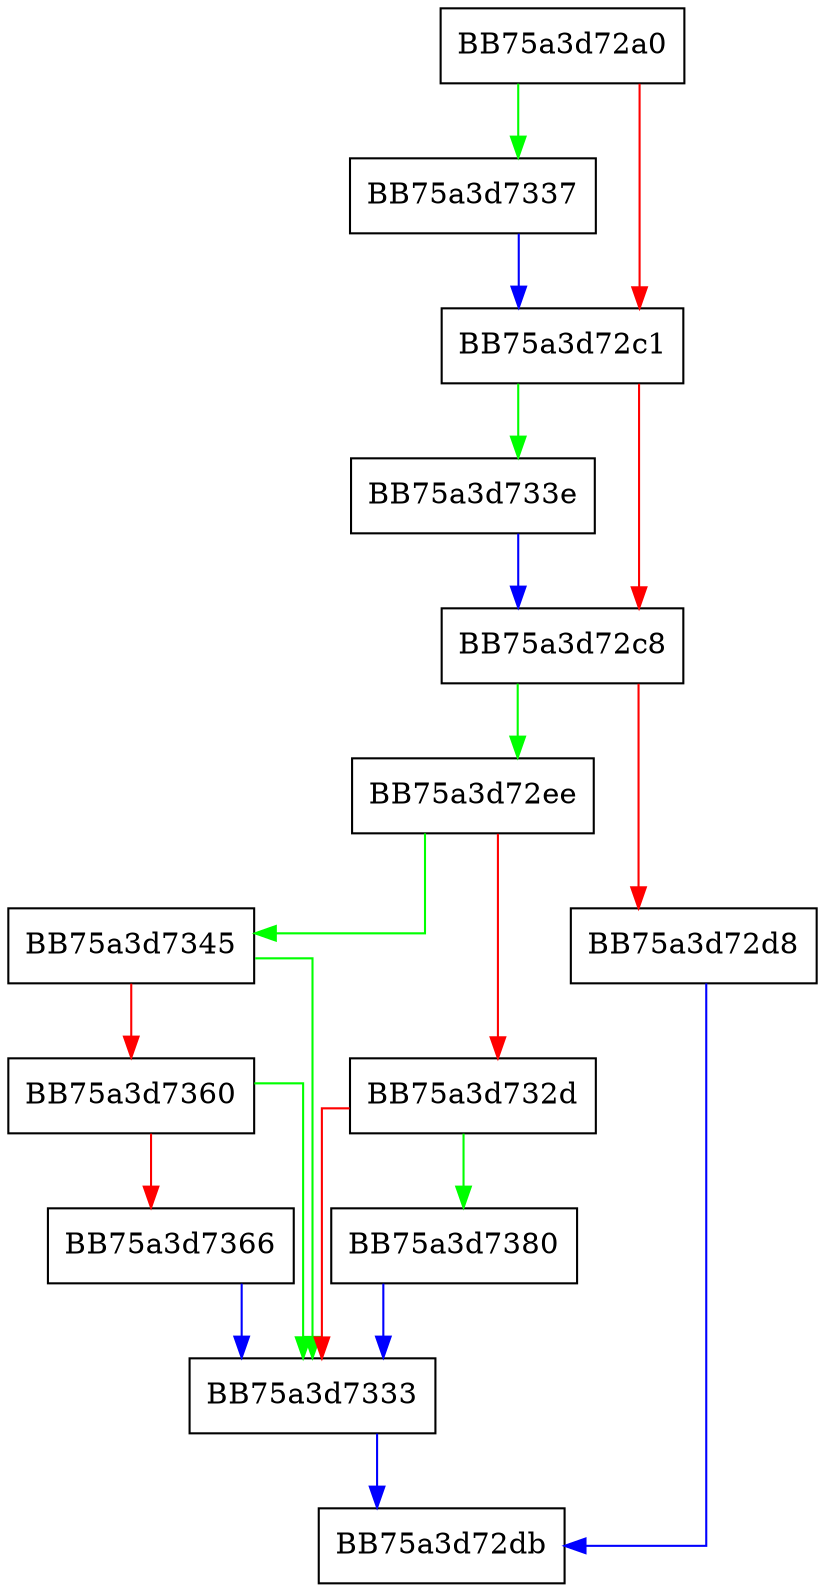 digraph Write {
  node [shape="box"];
  graph [splines=ortho];
  BB75a3d72a0 -> BB75a3d7337 [color="green"];
  BB75a3d72a0 -> BB75a3d72c1 [color="red"];
  BB75a3d72c1 -> BB75a3d733e [color="green"];
  BB75a3d72c1 -> BB75a3d72c8 [color="red"];
  BB75a3d72c8 -> BB75a3d72ee [color="green"];
  BB75a3d72c8 -> BB75a3d72d8 [color="red"];
  BB75a3d72d8 -> BB75a3d72db [color="blue"];
  BB75a3d72ee -> BB75a3d7345 [color="green"];
  BB75a3d72ee -> BB75a3d732d [color="red"];
  BB75a3d732d -> BB75a3d7380 [color="green"];
  BB75a3d732d -> BB75a3d7333 [color="red"];
  BB75a3d7333 -> BB75a3d72db [color="blue"];
  BB75a3d7337 -> BB75a3d72c1 [color="blue"];
  BB75a3d733e -> BB75a3d72c8 [color="blue"];
  BB75a3d7345 -> BB75a3d7333 [color="green"];
  BB75a3d7345 -> BB75a3d7360 [color="red"];
  BB75a3d7360 -> BB75a3d7333 [color="green"];
  BB75a3d7360 -> BB75a3d7366 [color="red"];
  BB75a3d7366 -> BB75a3d7333 [color="blue"];
  BB75a3d7380 -> BB75a3d7333 [color="blue"];
}